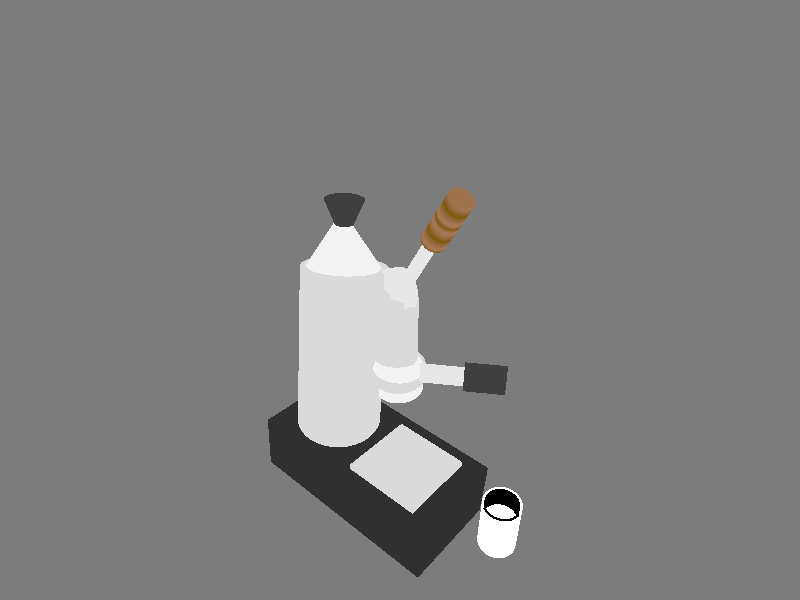// David Reese, for Dr. Xiao's Computer Graphics, Assignment #1
// Animation of a lever (manual) espresso machine brewing & pouring espresso into a shot glass.

#include "colors.inc"
#include "textures.inc"
#include "screen.inc"
#include "glass.inc" 

camera {
    location <65.0, 65.0, 65.0>
    look_at <0,0,0>
}

light_source 
{ 
    <0,0, 10.0>,
    color rgb <0,0,0> 
}                     

light_source 
{ 
    <25.0, -15.0, 25.0>,
    color rgb <1,0,0>
}

light_source 
{ 
    <-15.0, 15.0, 25.0>,
    color rgb <0,1,0> 
}
   
   
light_source 
{ 
    <15.0, 15.0, 15.0>,
    color rgb <0,0,1>  
}
   
background { color rgb <0.2,0.2,0.2> } 


// animation variables

// clock (stage 1)
//Initial_Frame=0
//Final_Frame=49                                                                                      // ANIMATION ADJUSTMENT PER STAGE
//Initial_Clock=0
//Final_Clock=1

// Stage 1 / S1 : pull the handle up & insert the shot glass
#declare S1HandleStartRotate = <0, 0, 0>; 
#declare S1HandleEndRotate = <0, 0, 0>;
#declare S1HandleStartPosition = <0, 0, 0>; 
#declare S1HandleEndPosition = <0, 0, 0>; 
#declare S1ArmStartRotate = <0, 0, 0>; 
#declare S1ArmEndRotate = <0, 0, 0>;
#declare S1ArmStartPosition = <0, 0, 0>; 
#declare S1ArmEndPosition = <0, 0, 0>;
#declare S1ShotGlassStartPosition = <3, 8.7, 4>; 
#declare S1ShotGlassEndPosition = <3, 2.7, 4>;

#declare S1HandleRotate = S1HandleStartRotate + (S1HandleEndRotate - S1HandleStartRotate) * clock;
#declare S1HandlePosition = S1HandleStartPosition + (S1HandleEndPosition - S1HandleStartPosition) * clock;
#declare S1ArmRotate = S1ArmStartRotate + (S1ArmEndRotate - S1ArmStartRotate) * clock;
#declare S1ArmPosition = S1ArmStartPosition + (S1ArmEndPosition - S1ArmStartPosition) * clock;
#declare ShotGlassPosition = S1ShotGlassStartPosition + (S1ShotGlassEndPosition - S1ShotGlassStartPosition) * clock;


// espresso shot glass

union {
    difference {
        cylinder {
            <0, 0, 0>, <0, 0, 2.5>, 0.8
            open
            texture {
                Glass // Use the 'glass' texture for transparency
                finish {
                    ambient 0.5
                    diffuse 0.9
                    reflection { 0.5 }
                    specular 0.9
                    roughness 0.001
                }
            }
        }
        cylinder {
            <0, 0, 0>, <0, 0, 1>, 0.7
            open
        }
    }
    cylinder {
        <0, 0, 0>, <0, 0, 2.5>, 0.0001
        open
        texture {
            Glass // Use the 'glass' texture for transparency
            finish {
                ambient 1
                diffuse 0.9
                reflection { 0.5 }
                specular 0.9
                roughness 0.001
            }
        }
    }
    translate ShotGlassPosition
    rotate <90,0,0>
    scale 4
}


// arm (ANIMATED) ***
cylinder {
    <0, 0, 0>,   // Base center position
    <0, 12, 0>,   // Top center position
    1               // Cylinder radius
    texture {
        // Use a metallic texture for the arm
        pigment { rgb <0.8, 0.8, 0.8> } // Set the color of the metal
        finish { 
            // Adjust the reflection to make it look like shiny metal
            ambient 0.1
            diffuse 0.9
            reflection { 0.9 metallic }
        }
    }
    rotate <45, -30, 0>        // Rotate the cylinder
    translate <2, 0, 0>      // Translate the cylinder
    scale <1, 2, 1>          // Scale the cylinder
}         

// handle (ANIMATED) ***
cylinder {
    <0, 12, 0>,   // Base center position
    <0, 19, 0>,   // Top center position
    1.4               // Cylinder radius
    texture {
        pigment {
            // Wood texture pattern
            wood
            // Customize wood texture colors
            color_map {
                [0.0 color rgb <0.2, 0.1, 0>]   // Dark brown
                [0.3 color rgb <0.4, 0.2, 0.1>] // Medium brown
                [1.0 color rgb <0.2, 0.1, 0>]   // Dark brown
            }
            // Adjust wood texture scaling
            scale 4
        }
        // Add a glossy finish to the wood texture
        finish {
            ambient 0.1
            diffuse 0.9
            reflection { 0.3 metallic }
        }
    }
    rotate <35, -30, -20>        // Rotate the cylinder
    translate <2.5, 2, 1.5>      // Translate the cylinder
    scale <1.5, 1.5, 1.5>          // Scale the cylinder
}

// rotary joint
cylinder {     
    <-0.5, -0.5, 0.5>,   // Base center position
    <0.5, 0.5, -0.5>,    // Top center position
    3                    // Cylinder radius
    texture {
        pigment { rgb <0.8, 0.8, 0.8> } // Set the color of the metal
        finish { 
            ambient 0.1
            diffuse 0.9
            reflection { 0.9 metallic }
        }
    }
    rotate <-8, -38, -18> // Apply rotations
    translate <.5, 1.5, 0>     // Apply translations
    scale <1.5, 1.5, 1.5>         // Apply scaling
}   

// Brew Head Top
cylinder {     
    <-0.5, -0.5, 1>,   // Base center position
    <0.5, 0.5, -5>,    // Top center position
    2                    // Cylinder radius
    texture {
        pigment { rgb <0.7, 0.7, 0.7> } // Set the color of the metal
        finish { 
            ambient 0.1
            diffuse 0.9
            reflection { 0.9 metallic }
        }
    }
    rotate <-115, 15, -0> // Apply rotations
    translate <1, -.5, 0>     // Apply translations
    scale <2, 2, 2>         // Apply scaling
}

// brew head widening
cone {
    <-0.5, -0.5, -6>,     // Base center position
    2.5                // Base radius
    <0.5, 0.5, -2>,         // Apex position
    0                         // Apex radius (0 for a cone)
    texture {
        pigment { rgb <0.9, 0.9, 0.9> } // Set the color of the metal
        finish {
            ambient 0.1
            diffuse 0.9
            reflection { 0.9 metallic }
        }
    }
    rotate <-70, 15, 17> // Apply rotations
    translate <1, -0.2, 3>     // Apply translations
    scale <2, 2, 2>
}

// Brew Head Bottom
cylinder {     
    <-0.5, -0.5, -5.5 >,   // Base center position
    <-0.5, -0.5, -7>,    // Top center position
    2.7                    // Cylinder radius
    texture {
        pigment { rgb <0.7, 0.7, 0.7> } // Set the color of the metal
        finish { 
            ambient 0.1
            diffuse 0.9
            reflection { 0.9 metallic }
        }                                            
    }
    rotate <-90, 15, -0> // Apply rotations
    translate <1.2, -1.5, 0>     // Apply translations
    scale <2, 2, 2>         // Apply scaling     
}

// Portafilter Holder
cylinder {     
    <-0.5, -0.5, -7 >,   // Base center position
    <-0.5, -0.5, -8.5>,    // Top center position
    2.5                    // Cylinder radius
    texture {
        pigment { rgb <0.9, 0.9, 0.9> } // Set the color of the metal
        finish { 
            ambient 0.1
            diffuse 0.9
            reflection { 0.9 metallic }
        }
    }
    rotate <-90, 15, -0> // Apply rotations
    translate <1.2, -1.5, 0>     // Apply translations
    scale <2, 2, 2>         // Apply scaling
}

// portafilter handle rod
cylinder {
    <0, -0.5, -7.8>,   // Base center position
    <0, 7, -7.8>,   // Top center position
    1               // Cylinder radius
    texture {
        // Use a metallic texture for the arm
        pigment { rgb <0.8, 0.8, 0.8> } // Set the color of the metal
        finish { 
            // Adjust the reflection to make it look like shiny metal
            ambient 0.1
            diffuse 0.9
            reflection { 0.9 metallic }
        }
    }
    rotate <95, -35, -10>        // Rotate the cylinder
    translate <7, -10, 13>      // Translate the cylinder
    scale <1, 2, 1>          // Scale the cylinder
}

// portafilter handle
cylinder {
    <0, 7, -7.8>,   // Base center position                                     
    <0, 14, -7.8>,   // Top center position
    1.5               // Cylinder radius
    texture {
        pigment { color rgb <0.05, 0.05, 0.05> } // Set the color of the rubber to black
        finish {
            // make it look like rubber
            ambient 0.2
            diffuse 0.8
            reflection { 0 }
            brilliance 0
            roughness 0.1
        }
    }
    rotate <95, -35, -10>        // Rotate the cylinder
    translate <7, -10, 13>      // Translate the cylinder
    scale <1, 2, 1>          // Scale the cylinder
}

// connects brew head to boiler
box {
    <-1.5, -1, 0>,     // Corner 1
    <1.5, 5, -6>       // Corner 2
    texture {
        pigment { rgb <0.7, 0.7, 0.7> } // Set the color of the metal
        finish {
            ambient 0.1
            diffuse 0.9
            reflection { 0.9 metallic }
        }
    }
    rotate <0, 0, 3>  
    scale <3, 2, 2>  // Scale the box to be similar in size to Brew Head Top
    translate <1, -8, 0> // Move the box behind the Brew Head Top
}

// Resevoir Closes In
cone {
    <-0.8, 0, 4>,     // Base center position
    2.5                // Base radius
    <0.5, 0.5, 7>,         // Apex position
    .3                         // Apex radius (0 for a cone)
    texture {
        pigment { rgb <0.9, 0.9, 0.9> } // Set the color of the metal
        finish {
            ambient 0.1
            diffuse 0.9
            reflection { 0.9 metallic }
        }
    }
    rotate <-75, 45, 35> // Apply rotations
    translate <3.5, -2, -5>     // Apply translations
    scale <3.0, 3.0, 3.0>
}

// Resevoir Opening
cone {
    <-0.5, -0.5, 4>,     // Base center position
    2.5                // Base radius
    <-0.3, 0.5, 7>,         // Apex position
    1.2                         // Apex radius (0 for a cone)
    texture {
        pigment { color rgb <0.05, 0.05, 0.05> } // Set the color of the rubber to black
        finish {
            // make it look like rubber
            ambient 0.2
            diffuse 0.8
            reflection { 0 }
            brilliance 0
            roughness 0.1
        }
    }
    rotate <105, -5, 5> // Apply rotations
    translate <1, 15, -7>     // Apply translations
    scale <1.5, 1.5, 1.5>
} 

// Boiler
cylinder {     
    <-0.5, -0.5, 1>,   // Base center position
    <0.5, 0.5, -5>,    // Top center position
    1.2                    // Cylinder radius
    texture {
        pigment { rgb <0.7, 0.7, 0.7> } // Set the color of the metal
        finish { 
            ambient 0.1
            diffuse 0.9
            reflection { 0.9 metallic }
        }
    }
    rotate <-115, 25, -0> // Apply rotations
    translate <1, -.5, -1.8>     // Apply translations
    scale <7, 7, 7>         // Apply scaling
}


// Base
box {
    <-5, -8, -5>, <0, -5, 5>
    pigment { rgb <0.03, 0.03, 0.03> } // Set the color of the metal
        finish {
            ambient 0.1
            diffuse 0.9
            reflection { 0.9 metallic }
        }
    scale 4
    translate <20, -7, 4>
    rotate <0, -5, 5>
}

// Base Tray
box {
    <-5, -8, -5>, <0, -5, 0>
    texture {
        pigment { rgb <0.7, 0.7, 0.7> } // Set the color of the metal
        finish { 
            ambient 0.1
            diffuse 0.9
            reflection { 0.9 metallic }
        }
    }
    scale 3
    translate <18, -11, 20>
    rotate <0, -5, 5>
}